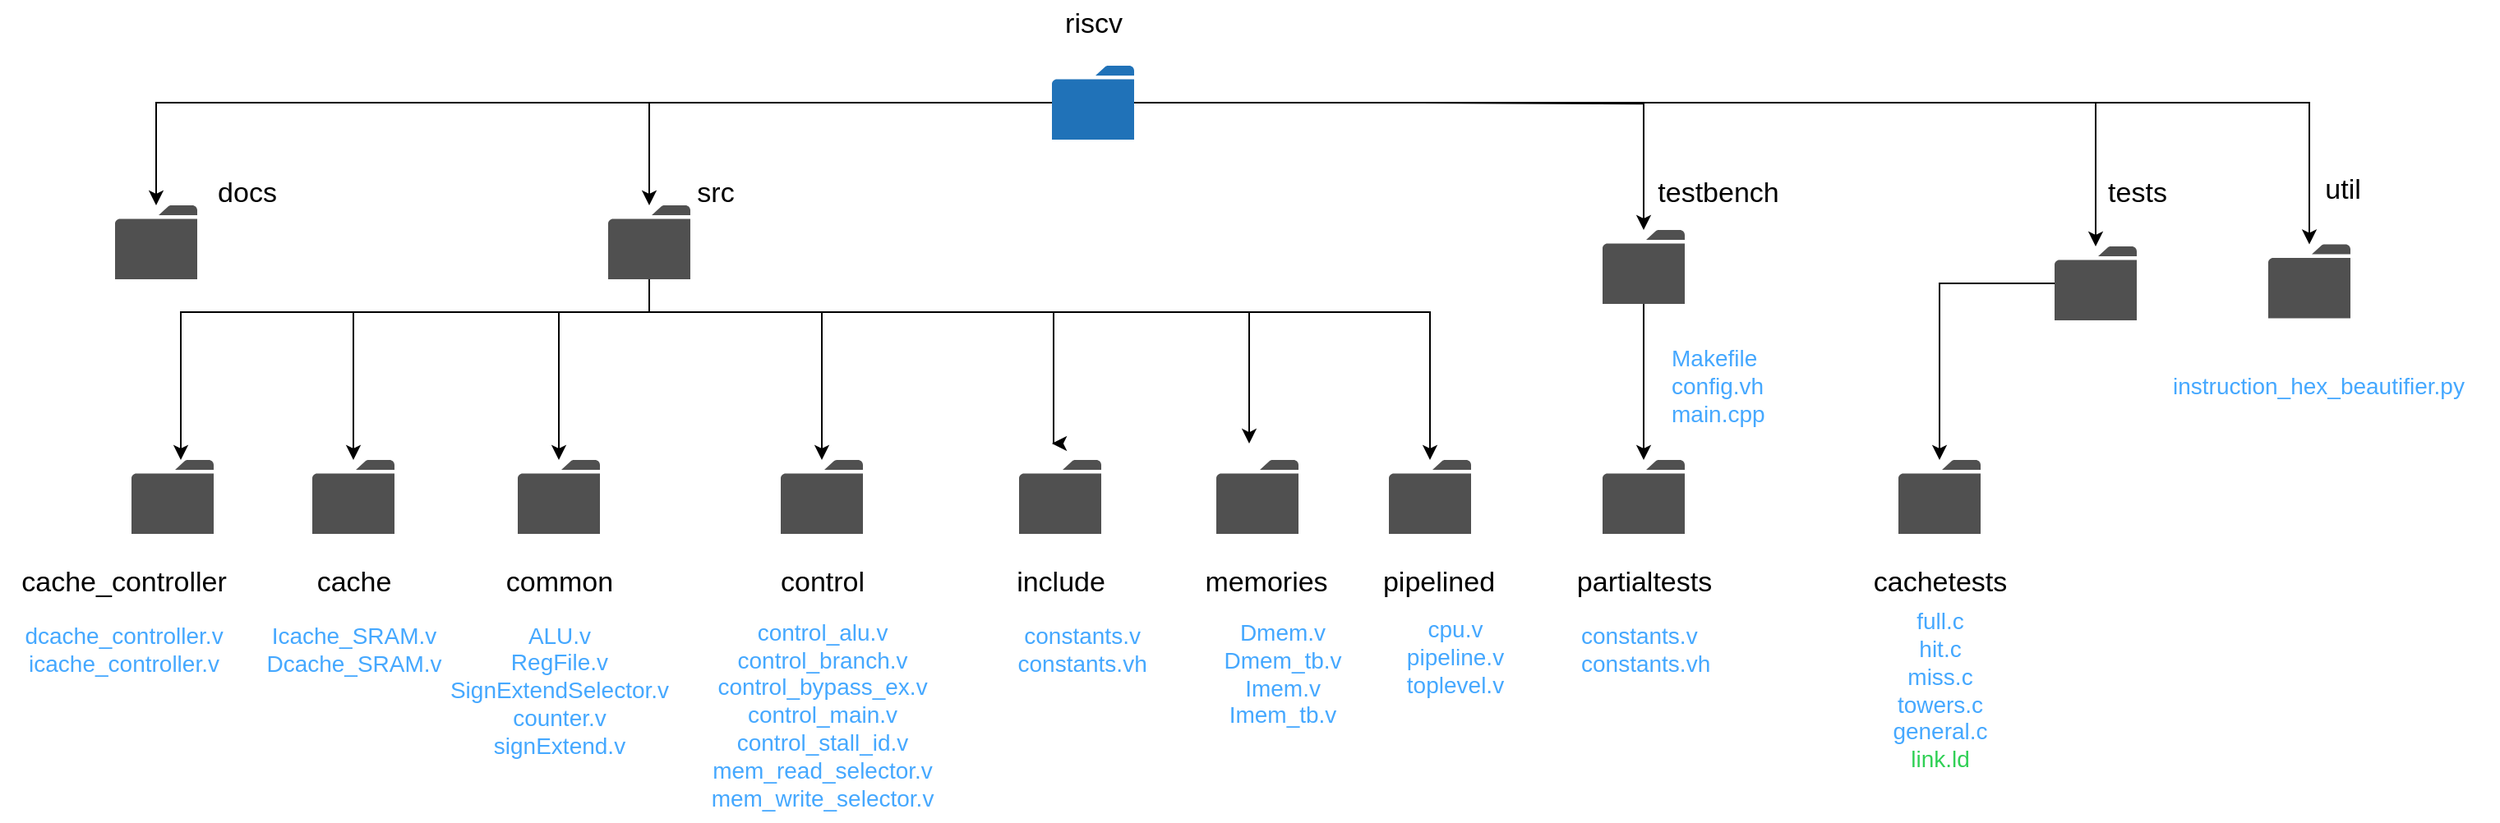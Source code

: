 <mxfile version="24.5.5" type="device">
  <diagram name="Σελίδα-1" id="_ag87yqDLdyLj5k7Jnni">
    <mxGraphModel dx="2784" dy="949" grid="1" gridSize="10" guides="1" tooltips="1" connect="1" arrows="1" fold="1" page="1" pageScale="1" pageWidth="1169" pageHeight="827" math="0" shadow="0">
      <root>
        <mxCell id="0" />
        <mxCell id="1" parent="0" />
        <mxCell id="dpV91TlPgCVhpvUFlvEr-2" value="" style="sketch=0;pointerEvents=1;shadow=0;dashed=0;html=1;strokeColor=none;fillColor=#505050;labelPosition=center;verticalLabelPosition=bottom;verticalAlign=top;outlineConnect=0;align=center;shape=mxgraph.office.concepts.folder;" vertex="1" parent="1">
          <mxGeometry x="-10" y="155" width="50" height="45" as="geometry" />
        </mxCell>
        <mxCell id="dpV91TlPgCVhpvUFlvEr-3" value="" style="sketch=0;pointerEvents=1;shadow=0;dashed=0;html=1;strokeColor=none;fillColor=#505050;labelPosition=center;verticalLabelPosition=bottom;verticalAlign=top;outlineConnect=0;align=center;shape=mxgraph.office.concepts.folder;" vertex="1" parent="1">
          <mxGeometry x="1300" y="178.75" width="50" height="45" as="geometry" />
        </mxCell>
        <mxCell id="dpV91TlPgCVhpvUFlvEr-84" style="edgeStyle=orthogonalEdgeStyle;rounded=0;orthogonalLoop=1;jettySize=auto;html=1;" edge="1" parent="1" source="dpV91TlPgCVhpvUFlvEr-4" target="dpV91TlPgCVhpvUFlvEr-45">
          <mxGeometry relative="1" as="geometry" />
        </mxCell>
        <mxCell id="dpV91TlPgCVhpvUFlvEr-4" value="" style="sketch=0;pointerEvents=1;shadow=0;dashed=0;html=1;strokeColor=none;fillColor=#505050;labelPosition=center;verticalLabelPosition=bottom;verticalAlign=top;outlineConnect=0;align=center;shape=mxgraph.office.concepts.folder;" vertex="1" parent="1">
          <mxGeometry x="1170" y="180" width="50" height="45" as="geometry" />
        </mxCell>
        <mxCell id="dpV91TlPgCVhpvUFlvEr-48" style="edgeStyle=orthogonalEdgeStyle;rounded=0;orthogonalLoop=1;jettySize=auto;html=1;" edge="1" parent="1" source="dpV91TlPgCVhpvUFlvEr-5" target="dpV91TlPgCVhpvUFlvEr-42">
          <mxGeometry relative="1" as="geometry" />
        </mxCell>
        <mxCell id="dpV91TlPgCVhpvUFlvEr-5" value="" style="sketch=0;pointerEvents=1;shadow=0;dashed=0;html=1;strokeColor=none;fillColor=#505050;labelPosition=center;verticalLabelPosition=bottom;verticalAlign=top;outlineConnect=0;align=center;shape=mxgraph.office.concepts.folder;" vertex="1" parent="1">
          <mxGeometry x="895" y="170" width="50" height="45" as="geometry" />
        </mxCell>
        <mxCell id="dpV91TlPgCVhpvUFlvEr-35" style="edgeStyle=orthogonalEdgeStyle;rounded=0;orthogonalLoop=1;jettySize=auto;html=1;" edge="1" parent="1" source="dpV91TlPgCVhpvUFlvEr-6" target="dpV91TlPgCVhpvUFlvEr-31">
          <mxGeometry relative="1" as="geometry">
            <Array as="points">
              <mxPoint x="315" y="220" />
              <mxPoint x="30" y="220" />
            </Array>
          </mxGeometry>
        </mxCell>
        <mxCell id="dpV91TlPgCVhpvUFlvEr-36" style="edgeStyle=orthogonalEdgeStyle;rounded=0;orthogonalLoop=1;jettySize=auto;html=1;" edge="1" parent="1" source="dpV91TlPgCVhpvUFlvEr-6" target="dpV91TlPgCVhpvUFlvEr-33">
          <mxGeometry relative="1" as="geometry">
            <Array as="points">
              <mxPoint x="315" y="220" />
              <mxPoint x="135" y="220" />
            </Array>
          </mxGeometry>
        </mxCell>
        <mxCell id="dpV91TlPgCVhpvUFlvEr-74" style="edgeStyle=orthogonalEdgeStyle;rounded=0;orthogonalLoop=1;jettySize=auto;html=1;" edge="1" parent="1" source="dpV91TlPgCVhpvUFlvEr-6" target="dpV91TlPgCVhpvUFlvEr-30">
          <mxGeometry relative="1" as="geometry">
            <Array as="points">
              <mxPoint x="315" y="220" />
              <mxPoint x="260" y="220" />
            </Array>
          </mxGeometry>
        </mxCell>
        <mxCell id="dpV91TlPgCVhpvUFlvEr-76" style="edgeStyle=orthogonalEdgeStyle;rounded=0;orthogonalLoop=1;jettySize=auto;html=1;" edge="1" parent="1" source="dpV91TlPgCVhpvUFlvEr-6" target="dpV91TlPgCVhpvUFlvEr-28">
          <mxGeometry relative="1" as="geometry">
            <Array as="points">
              <mxPoint x="315" y="220" />
              <mxPoint x="420" y="220" />
            </Array>
          </mxGeometry>
        </mxCell>
        <mxCell id="dpV91TlPgCVhpvUFlvEr-78" style="edgeStyle=orthogonalEdgeStyle;rounded=0;orthogonalLoop=1;jettySize=auto;html=1;" edge="1" parent="1" source="dpV91TlPgCVhpvUFlvEr-6">
          <mxGeometry relative="1" as="geometry">
            <mxPoint x="560.0" y="300" as="targetPoint" />
            <Array as="points">
              <mxPoint x="315" y="220" />
              <mxPoint x="561" y="220" />
              <mxPoint x="561" y="300" />
            </Array>
          </mxGeometry>
        </mxCell>
        <mxCell id="dpV91TlPgCVhpvUFlvEr-88" style="edgeStyle=orthogonalEdgeStyle;rounded=0;orthogonalLoop=1;jettySize=auto;html=1;" edge="1" parent="1" source="dpV91TlPgCVhpvUFlvEr-6" target="dpV91TlPgCVhpvUFlvEr-34">
          <mxGeometry relative="1" as="geometry">
            <Array as="points">
              <mxPoint x="315" y="220" />
              <mxPoint x="790" y="220" />
            </Array>
          </mxGeometry>
        </mxCell>
        <mxCell id="dpV91TlPgCVhpvUFlvEr-6" value="" style="sketch=0;pointerEvents=1;shadow=0;dashed=0;html=1;strokeColor=none;fillColor=#505050;labelPosition=center;verticalLabelPosition=bottom;verticalAlign=top;outlineConnect=0;align=center;shape=mxgraph.office.concepts.folder;" vertex="1" parent="1">
          <mxGeometry x="290" y="155" width="50" height="45" as="geometry" />
        </mxCell>
        <mxCell id="dpV91TlPgCVhpvUFlvEr-8" style="edgeStyle=orthogonalEdgeStyle;rounded=0;orthogonalLoop=1;jettySize=auto;html=1;" edge="1" parent="1" source="dpV91TlPgCVhpvUFlvEr-7" target="dpV91TlPgCVhpvUFlvEr-2">
          <mxGeometry relative="1" as="geometry" />
        </mxCell>
        <mxCell id="dpV91TlPgCVhpvUFlvEr-9" style="edgeStyle=orthogonalEdgeStyle;rounded=0;orthogonalLoop=1;jettySize=auto;html=1;" edge="1" parent="1" source="dpV91TlPgCVhpvUFlvEr-7" target="dpV91TlPgCVhpvUFlvEr-6">
          <mxGeometry relative="1" as="geometry" />
        </mxCell>
        <mxCell id="dpV91TlPgCVhpvUFlvEr-10" style="edgeStyle=orthogonalEdgeStyle;rounded=0;orthogonalLoop=1;jettySize=auto;html=1;" edge="1" parent="1" target="dpV91TlPgCVhpvUFlvEr-5">
          <mxGeometry relative="1" as="geometry">
            <mxPoint x="785" y="92.556" as="sourcePoint" />
          </mxGeometry>
        </mxCell>
        <mxCell id="dpV91TlPgCVhpvUFlvEr-11" style="edgeStyle=orthogonalEdgeStyle;rounded=0;orthogonalLoop=1;jettySize=auto;html=1;" edge="1" parent="1" source="dpV91TlPgCVhpvUFlvEr-7" target="dpV91TlPgCVhpvUFlvEr-4">
          <mxGeometry relative="1" as="geometry">
            <mxPoint x="785" y="92.556" as="sourcePoint" />
          </mxGeometry>
        </mxCell>
        <mxCell id="dpV91TlPgCVhpvUFlvEr-12" style="edgeStyle=orthogonalEdgeStyle;rounded=0;orthogonalLoop=1;jettySize=auto;html=1;" edge="1" parent="1" source="dpV91TlPgCVhpvUFlvEr-7" target="dpV91TlPgCVhpvUFlvEr-3">
          <mxGeometry relative="1" as="geometry">
            <mxPoint x="750" y="130" as="sourcePoint" />
          </mxGeometry>
        </mxCell>
        <mxCell id="dpV91TlPgCVhpvUFlvEr-7" value="" style="sketch=0;pointerEvents=1;shadow=0;dashed=0;html=1;strokeColor=none;labelPosition=center;verticalLabelPosition=bottom;verticalAlign=top;outlineConnect=0;align=center;shape=mxgraph.office.concepts.folder;fillColor=#2072B8;" vertex="1" parent="1">
          <mxGeometry x="560" y="70" width="50" height="45" as="geometry" />
        </mxCell>
        <mxCell id="dpV91TlPgCVhpvUFlvEr-28" value="" style="sketch=0;pointerEvents=1;shadow=0;dashed=0;html=1;strokeColor=none;fillColor=#505050;labelPosition=center;verticalLabelPosition=bottom;verticalAlign=top;outlineConnect=0;align=center;shape=mxgraph.office.concepts.folder;" vertex="1" parent="1">
          <mxGeometry x="395" y="310" width="50" height="45" as="geometry" />
        </mxCell>
        <mxCell id="dpV91TlPgCVhpvUFlvEr-29" value="" style="sketch=0;pointerEvents=1;shadow=0;dashed=0;html=1;strokeColor=none;fillColor=#505050;labelPosition=center;verticalLabelPosition=bottom;verticalAlign=top;outlineConnect=0;align=center;shape=mxgraph.office.concepts.folder;" vertex="1" parent="1">
          <mxGeometry x="660" y="310" width="50" height="45" as="geometry" />
        </mxCell>
        <mxCell id="dpV91TlPgCVhpvUFlvEr-30" value="" style="sketch=0;pointerEvents=1;shadow=0;dashed=0;html=1;strokeColor=none;fillColor=#505050;labelPosition=center;verticalLabelPosition=bottom;verticalAlign=top;outlineConnect=0;align=center;shape=mxgraph.office.concepts.folder;" vertex="1" parent="1">
          <mxGeometry x="235" y="310" width="50" height="45" as="geometry" />
        </mxCell>
        <mxCell id="dpV91TlPgCVhpvUFlvEr-31" value="" style="sketch=0;pointerEvents=1;shadow=0;dashed=0;html=1;strokeColor=none;fillColor=#505050;labelPosition=center;verticalLabelPosition=bottom;verticalAlign=top;outlineConnect=0;align=center;shape=mxgraph.office.concepts.folder;" vertex="1" parent="1">
          <mxGeometry y="310" width="50" height="45" as="geometry" />
        </mxCell>
        <mxCell id="dpV91TlPgCVhpvUFlvEr-32" value="" style="sketch=0;pointerEvents=1;shadow=0;dashed=0;html=1;strokeColor=none;fillColor=#505050;labelPosition=center;verticalLabelPosition=bottom;verticalAlign=top;outlineConnect=0;align=center;shape=mxgraph.office.concepts.folder;" vertex="1" parent="1">
          <mxGeometry x="540" y="310" width="50" height="45" as="geometry" />
        </mxCell>
        <mxCell id="dpV91TlPgCVhpvUFlvEr-33" value="" style="sketch=0;pointerEvents=1;shadow=0;dashed=0;html=1;strokeColor=none;fillColor=#505050;labelPosition=center;verticalLabelPosition=bottom;verticalAlign=top;outlineConnect=0;align=center;shape=mxgraph.office.concepts.folder;" vertex="1" parent="1">
          <mxGeometry x="110" y="310" width="50" height="45" as="geometry" />
        </mxCell>
        <mxCell id="dpV91TlPgCVhpvUFlvEr-34" value="" style="sketch=0;pointerEvents=1;shadow=0;dashed=0;html=1;strokeColor=none;fillColor=#505050;labelPosition=center;verticalLabelPosition=bottom;verticalAlign=top;outlineConnect=0;align=center;shape=mxgraph.office.concepts.folder;" vertex="1" parent="1">
          <mxGeometry x="765" y="310" width="50" height="45" as="geometry" />
        </mxCell>
        <mxCell id="dpV91TlPgCVhpvUFlvEr-42" value="" style="sketch=0;pointerEvents=1;shadow=0;dashed=0;html=1;strokeColor=none;fillColor=#505050;labelPosition=center;verticalLabelPosition=bottom;verticalAlign=top;outlineConnect=0;align=center;shape=mxgraph.office.concepts.folder;" vertex="1" parent="1">
          <mxGeometry x="895" y="310" width="50" height="45" as="geometry" />
        </mxCell>
        <mxCell id="dpV91TlPgCVhpvUFlvEr-45" value="" style="sketch=0;pointerEvents=1;shadow=0;dashed=0;html=1;strokeColor=none;fillColor=#505050;labelPosition=center;verticalLabelPosition=bottom;verticalAlign=top;outlineConnect=0;align=center;shape=mxgraph.office.concepts.folder;" vertex="1" parent="1">
          <mxGeometry x="1075" y="310" width="50" height="45" as="geometry" />
        </mxCell>
        <mxCell id="dpV91TlPgCVhpvUFlvEr-50" value="riscv" style="text;html=1;align=center;verticalAlign=middle;resizable=0;points=[];autosize=1;strokeColor=none;fillColor=none;fontSize=17;" vertex="1" parent="1">
          <mxGeometry x="555" y="30" width="60" height="30" as="geometry" />
        </mxCell>
        <mxCell id="dpV91TlPgCVhpvUFlvEr-51" value="src" style="text;html=1;align=center;verticalAlign=middle;resizable=0;points=[];autosize=1;strokeColor=none;fillColor=none;fontSize=17;" vertex="1" parent="1">
          <mxGeometry x="330" y="132.5" width="50" height="30" as="geometry" />
        </mxCell>
        <mxCell id="dpV91TlPgCVhpvUFlvEr-52" value="testbench" style="text;html=1;align=center;verticalAlign=middle;resizable=0;points=[];autosize=1;strokeColor=none;fillColor=none;fontSize=17;" vertex="1" parent="1">
          <mxGeometry x="915" y="132.5" width="100" height="30" as="geometry" />
        </mxCell>
        <mxCell id="dpV91TlPgCVhpvUFlvEr-53" value="tests" style="text;html=1;align=center;verticalAlign=middle;resizable=0;points=[];autosize=1;strokeColor=none;fillColor=none;fontSize=17;" vertex="1" parent="1">
          <mxGeometry x="1190" y="132.5" width="60" height="30" as="geometry" />
        </mxCell>
        <mxCell id="dpV91TlPgCVhpvUFlvEr-54" value="util" style="text;html=1;align=center;verticalAlign=middle;resizable=0;points=[];autosize=1;strokeColor=none;fillColor=none;fontSize=17;" vertex="1" parent="1">
          <mxGeometry x="1320" y="131.25" width="50" height="30" as="geometry" />
        </mxCell>
        <mxCell id="dpV91TlPgCVhpvUFlvEr-56" value="docs" style="text;html=1;align=center;verticalAlign=middle;resizable=0;points=[];autosize=1;strokeColor=none;fillColor=none;fontSize=17;" vertex="1" parent="1">
          <mxGeometry x="40" y="132.5" width="60" height="30" as="geometry" />
        </mxCell>
        <mxCell id="dpV91TlPgCVhpvUFlvEr-57" value="cache_controller" style="text;html=1;align=center;verticalAlign=middle;resizable=0;points=[];autosize=1;strokeColor=none;fillColor=none;fontSize=17;" vertex="1" parent="1">
          <mxGeometry x="-80" y="370" width="150" height="30" as="geometry" />
        </mxCell>
        <mxCell id="dpV91TlPgCVhpvUFlvEr-58" value="cache" style="text;html=1;align=center;verticalAlign=middle;resizable=0;points=[];autosize=1;strokeColor=none;fillColor=none;fontSize=17;" vertex="1" parent="1">
          <mxGeometry x="100" y="370" width="70" height="30" as="geometry" />
        </mxCell>
        <mxCell id="dpV91TlPgCVhpvUFlvEr-59" value="common" style="text;html=1;align=center;verticalAlign=middle;resizable=0;points=[];autosize=1;strokeColor=none;fillColor=none;fontSize=17;" vertex="1" parent="1">
          <mxGeometry x="215" y="370" width="90" height="30" as="geometry" />
        </mxCell>
        <mxCell id="dpV91TlPgCVhpvUFlvEr-60" value="control" style="text;html=1;align=center;verticalAlign=middle;resizable=0;points=[];autosize=1;strokeColor=none;fillColor=none;fontSize=17;" vertex="1" parent="1">
          <mxGeometry x="385" y="370" width="70" height="30" as="geometry" />
        </mxCell>
        <mxCell id="dpV91TlPgCVhpvUFlvEr-61" value="include" style="text;html=1;align=center;verticalAlign=middle;resizable=0;points=[];autosize=1;strokeColor=none;fillColor=none;fontSize=17;" vertex="1" parent="1">
          <mxGeometry x="525" y="370" width="80" height="30" as="geometry" />
        </mxCell>
        <mxCell id="dpV91TlPgCVhpvUFlvEr-62" value="memories" style="text;html=1;align=center;verticalAlign=middle;resizable=0;points=[];autosize=1;strokeColor=none;fillColor=none;fontSize=17;" vertex="1" parent="1">
          <mxGeometry x="640" y="370" width="100" height="30" as="geometry" />
        </mxCell>
        <mxCell id="dpV91TlPgCVhpvUFlvEr-63" value="pipelined" style="text;html=1;align=center;verticalAlign=middle;resizable=0;points=[];autosize=1;strokeColor=none;fillColor=none;fontSize=17;" vertex="1" parent="1">
          <mxGeometry x="750" y="370" width="90" height="30" as="geometry" />
        </mxCell>
        <mxCell id="dpV91TlPgCVhpvUFlvEr-65" value="partialtests" style="text;html=1;align=center;verticalAlign=middle;resizable=0;points=[];autosize=1;strokeColor=none;fillColor=none;fontSize=17;" vertex="1" parent="1">
          <mxGeometry x="865" y="370" width="110" height="30" as="geometry" />
        </mxCell>
        <mxCell id="dpV91TlPgCVhpvUFlvEr-67" value="cachetests" style="text;html=1;align=center;verticalAlign=middle;resizable=0;points=[];autosize=1;strokeColor=none;fillColor=none;fontSize=17;" vertex="1" parent="1">
          <mxGeometry x="1050" y="370" width="100" height="30" as="geometry" />
        </mxCell>
        <mxCell id="dpV91TlPgCVhpvUFlvEr-69" value="dcache_controller.v&lt;div style=&quot;font-size: 14px;&quot;&gt;icache_controller.v&lt;/div&gt;" style="text;html=1;align=center;verticalAlign=middle;resizable=0;points=[];autosize=1;strokeColor=none;fillColor=none;fontSize=14;fontColor=#45A8FF;" vertex="1" parent="1">
          <mxGeometry x="-75" y="400" width="140" height="50" as="geometry" />
        </mxCell>
        <mxCell id="dpV91TlPgCVhpvUFlvEr-70" value="Icache_SRAM.v&lt;div&gt;Dcache_SRAM.v&lt;/div&gt;" style="text;html=1;align=center;verticalAlign=middle;resizable=0;points=[];autosize=1;strokeColor=none;fillColor=none;fontSize=14;fontColor=#45A8FF;" vertex="1" parent="1">
          <mxGeometry x="70" y="400" width="130" height="50" as="geometry" />
        </mxCell>
        <mxCell id="dpV91TlPgCVhpvUFlvEr-73" value="&lt;div&gt;ALU.v&lt;/div&gt;&lt;div&gt;RegFile.v&lt;/div&gt;&lt;div&gt;SignExtendSelector.v&lt;/div&gt;&lt;div&gt;counter.v&lt;/div&gt;&lt;div&gt;signExtend.v&lt;br&gt;&lt;/div&gt;" style="text;html=1;align=center;verticalAlign=middle;resizable=0;points=[];autosize=1;strokeColor=none;fillColor=none;fontSize=14;fontColor=#45A8FF;" vertex="1" parent="1">
          <mxGeometry x="180" y="400" width="160" height="100" as="geometry" />
        </mxCell>
        <mxCell id="dpV91TlPgCVhpvUFlvEr-75" value="&lt;div&gt;control_alu.v&lt;/div&gt;&lt;div&gt;control_branch.v&lt;/div&gt;&lt;div&gt;control_bypass_ex.v&lt;/div&gt;&lt;div&gt;control_main.v&lt;/div&gt;&lt;div&gt;control_stall_id.v&lt;/div&gt;&lt;div&gt;mem_read_selector.v&lt;/div&gt;&lt;div&gt;mem_write_selector.v&lt;br&gt;&lt;/div&gt;" style="text;html=1;align=center;verticalAlign=middle;resizable=0;points=[];autosize=1;strokeColor=none;fillColor=none;fontSize=14;fontColor=#45A8FF;" vertex="1" parent="1">
          <mxGeometry x="340" y="400" width="160" height="130" as="geometry" />
        </mxCell>
        <mxCell id="dpV91TlPgCVhpvUFlvEr-77" value="&lt;div&gt;&lt;div&gt;constants.v&amp;nbsp;&lt;/div&gt;&lt;div&gt;constants.vh&amp;nbsp;&lt;/div&gt;&lt;/div&gt;" style="text;html=1;align=center;verticalAlign=middle;resizable=0;points=[];autosize=1;strokeColor=none;fillColor=none;fontSize=14;fontColor=#45A8FF;" vertex="1" parent="1">
          <mxGeometry x="525" y="400" width="110" height="50" as="geometry" />
        </mxCell>
        <mxCell id="dpV91TlPgCVhpvUFlvEr-81" value="Dmem.v&lt;div&gt;Dmem_tb.v&lt;/div&gt;&lt;div&gt;Imem.v&lt;/div&gt;&lt;div&gt;Imem_tb.v&lt;br&gt;&lt;/div&gt;" style="text;html=1;align=center;verticalAlign=middle;resizable=0;points=[];autosize=1;strokeColor=none;fillColor=none;fontSize=14;fontColor=#45A8FF;" vertex="1" parent="1">
          <mxGeometry x="650" y="400" width="100" height="80" as="geometry" />
        </mxCell>
        <mxCell id="dpV91TlPgCVhpvUFlvEr-82" value="cpu.v&lt;div&gt;pipeline.v&lt;/div&gt;&lt;div&gt;toplevel.v&lt;br&gt;&lt;/div&gt;" style="text;html=1;align=center;verticalAlign=middle;resizable=0;points=[];autosize=1;strokeColor=none;fillColor=none;fontSize=14;fontColor=#45A8FF;" vertex="1" parent="1">
          <mxGeometry x="765" y="400" width="80" height="60" as="geometry" />
        </mxCell>
        <mxCell id="dpV91TlPgCVhpvUFlvEr-83" value="&lt;div&gt;&lt;div&gt;constants.v&amp;nbsp;&lt;/div&gt;&lt;div&gt;constants.vh&amp;nbsp;&lt;/div&gt;&lt;/div&gt;" style="text;html=1;align=left;verticalAlign=middle;resizable=0;points=[];autosize=1;strokeColor=none;fillColor=none;fontSize=14;fontColor=#45A8FF;" vertex="1" parent="1">
          <mxGeometry x="880" y="400" width="110" height="50" as="geometry" />
        </mxCell>
        <mxCell id="dpV91TlPgCVhpvUFlvEr-85" value="full.c&lt;div&gt;hit.c&lt;/div&gt;&lt;div&gt;miss.c&lt;/div&gt;&lt;div&gt;towers.c&lt;/div&gt;&lt;div&gt;general.c&lt;/div&gt;&lt;div&gt;&lt;font color=&quot;#30d055&quot;&gt;link.ld&lt;/font&gt;&lt;/div&gt;" style="text;html=1;align=center;verticalAlign=middle;resizable=0;points=[];autosize=1;strokeColor=none;fillColor=none;fontSize=14;fontColor=#45A8FF;" vertex="1" parent="1">
          <mxGeometry x="1060" y="395" width="80" height="110" as="geometry" />
        </mxCell>
        <mxCell id="dpV91TlPgCVhpvUFlvEr-86" value="&lt;div&gt;&lt;div&gt;instruction_hex_beautifier.py&lt;/div&gt;&lt;/div&gt;" style="text;html=1;align=left;verticalAlign=middle;resizable=0;points=[];autosize=1;strokeColor=none;fillColor=none;fontSize=14;fontColor=#45A8FF;" vertex="1" parent="1">
          <mxGeometry x="1240" y="250" width="200" height="30" as="geometry" />
        </mxCell>
        <mxCell id="dpV91TlPgCVhpvUFlvEr-87" style="edgeStyle=orthogonalEdgeStyle;rounded=0;orthogonalLoop=1;jettySize=auto;html=1;entryX=0.4;entryY=-0.222;entryDx=0;entryDy=0;entryPerimeter=0;" edge="1" parent="1" source="dpV91TlPgCVhpvUFlvEr-6" target="dpV91TlPgCVhpvUFlvEr-29">
          <mxGeometry relative="1" as="geometry">
            <Array as="points">
              <mxPoint x="315" y="220" />
              <mxPoint x="680" y="220" />
            </Array>
          </mxGeometry>
        </mxCell>
        <mxCell id="dpV91TlPgCVhpvUFlvEr-89" value="Makefile&lt;div&gt;config.vh&lt;/div&gt;&lt;div&gt;main.cpp&lt;/div&gt;" style="text;html=1;align=left;verticalAlign=middle;resizable=0;points=[];autosize=1;strokeColor=none;fillColor=none;fontSize=14;fontColor=#45A8FF;" vertex="1" parent="1">
          <mxGeometry x="935" y="235" width="80" height="60" as="geometry" />
        </mxCell>
      </root>
    </mxGraphModel>
  </diagram>
</mxfile>
